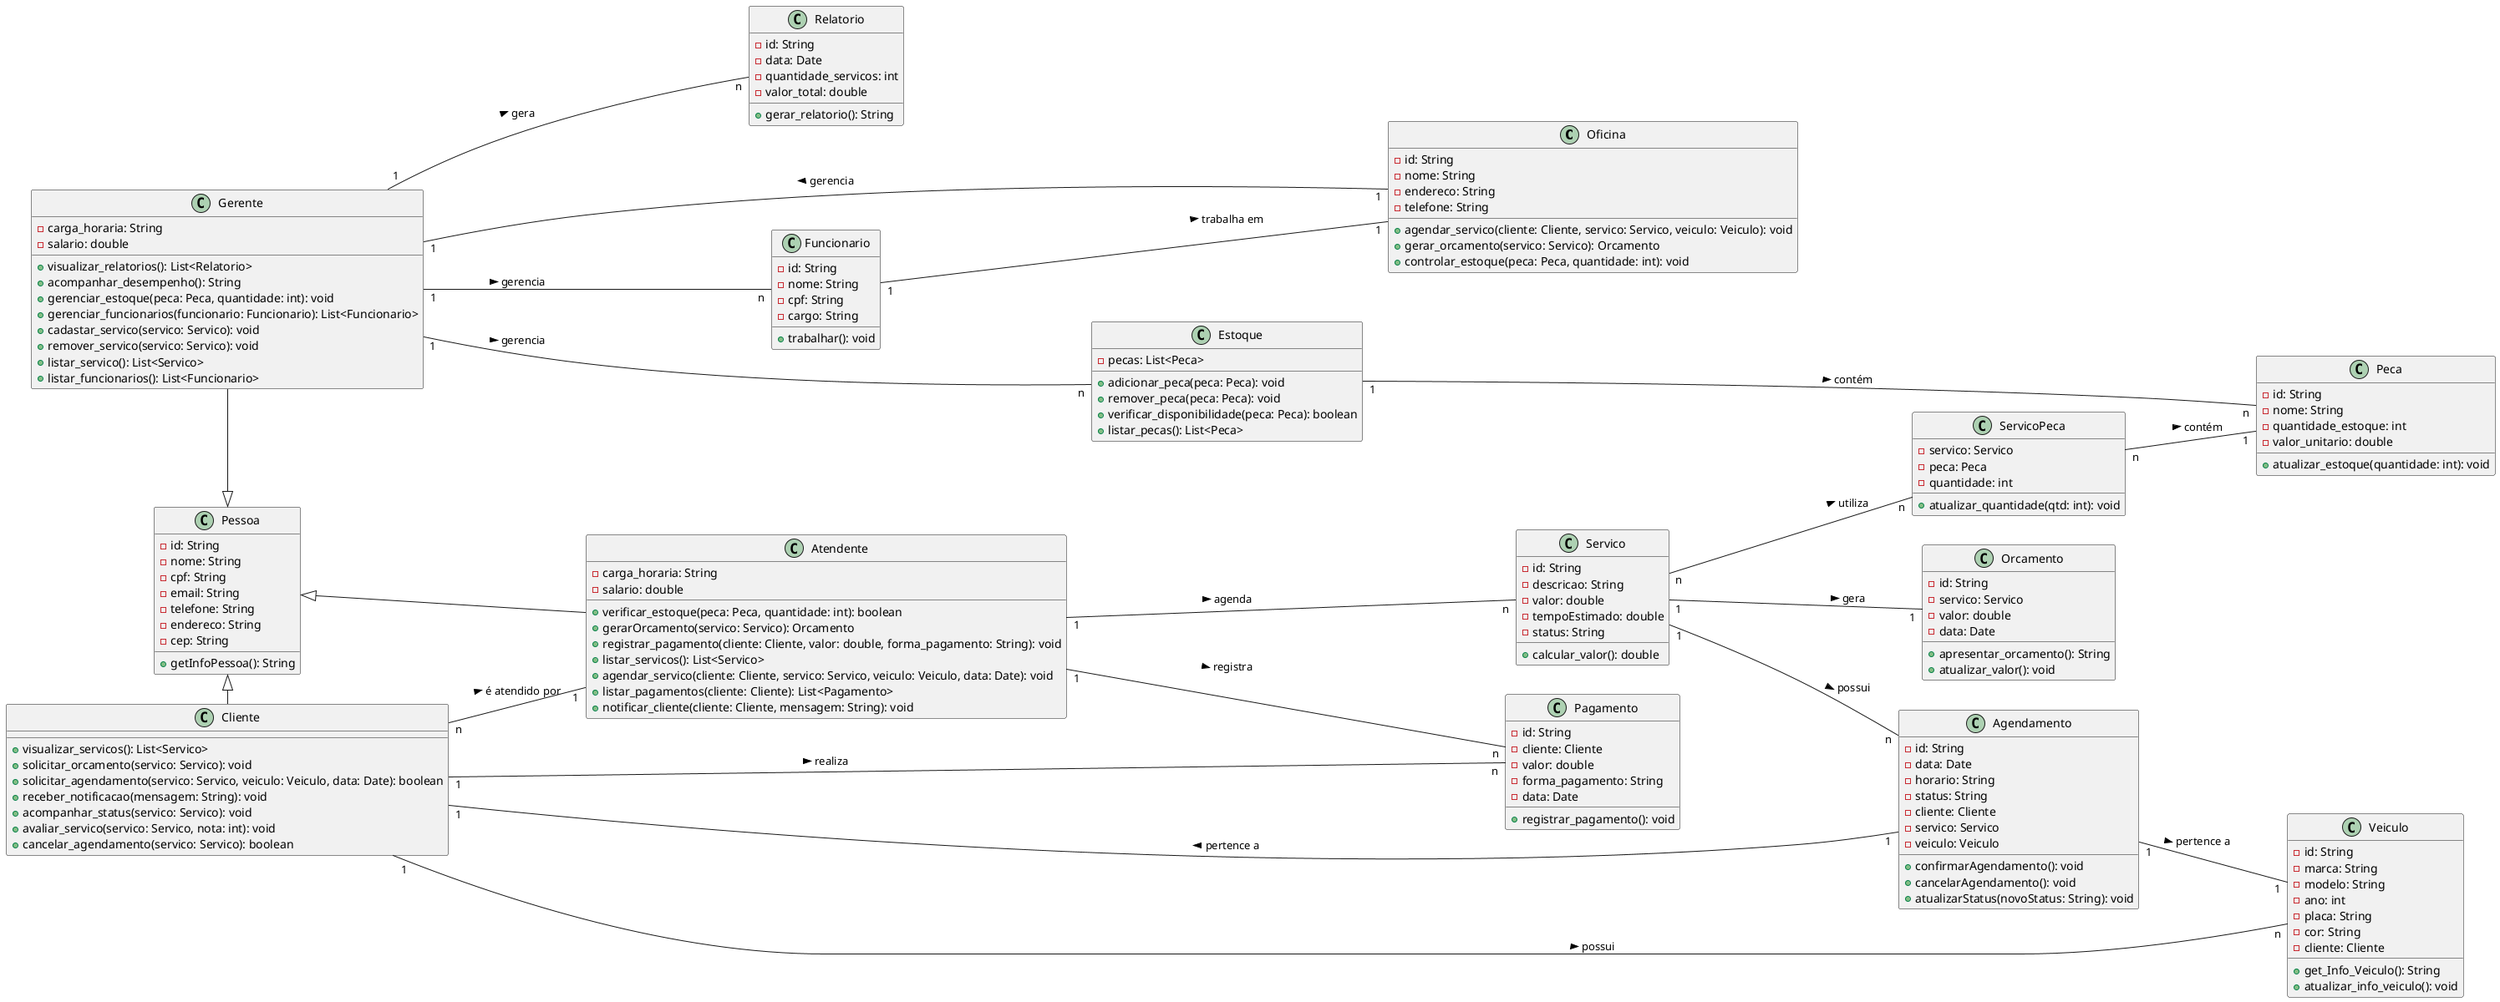 @startuml "Diagrama de Classe"
left to right direction

class Oficina {
  -id: String
  -nome: String
  -endereco: String
  -telefone: String
  +agendar_servico(cliente: Cliente, servico: Servico, veiculo: Veiculo): void
  +gerar_orcamento(servico: Servico): Orcamento
  +controlar_estoque(peca: Peca, quantidade: int): void
}

class Pessoa {
  -id: String
  -nome: String
  -cpf: String
  -email: String
  -telefone: String
  -endereco: String
  -cep: String
  +getInfoPessoa(): String
}

class Cliente {
  +visualizar_servicos(): List<Servico>
  +solicitar_orcamento(servico: Servico): void
  +solicitar_agendamento(servico: Servico, veiculo: Veiculo, data: Date): boolean 
  +receber_notificacao(mensagem: String): void
  +acompanhar_status(servico: Servico): void
  +avaliar_servico(servico: Servico, nota: int): void
  +cancelar_agendamento(servico: Servico): boolean
}

class Atendente {
  -carga_horaria: String
  -salario: double
  +verificar_estoque(peca: Peca, quantidade: int): boolean
  +gerarOrcamento(servico: Servico): Orcamento
  +registrar_pagamento(cliente: Cliente, valor: double, forma_pagamento: String): void
  +listar_servicos(): List<Servico>
  +agendar_servico(cliente: Cliente, servico: Servico, veiculo: Veiculo, data: Date): void
  +listar_pagamentos(cliente: Cliente): List<Pagamento>
  +notificar_cliente(cliente: Cliente, mensagem: String): void
}

class Gerente {
  -carga_horaria: String
  -salario: double
  +visualizar_relatorios(): List<Relatorio>
  +acompanhar_desempenho(): String
  +gerenciar_estoque(peca: Peca, quantidade: int): void
  +gerenciar_funcionarios(funcionario: Funcionario): List<Funcionario>
  +cadastar_servico(servico: Servico): void
  +remover_servico(servico: Servico): void
  +listar_servico(): List<Servico>
  +listar_funcionarios(): List<Funcionario>
}

class Funcionario {
  -id: String
  -nome: String
  -cpf: String
  -cargo: String
  +trabalhar(): void
}

Pessoa <|-right- Cliente
Pessoa <|-up- Atendente
Pessoa <|-left- Gerente

Cliente "n" -- "1" Atendente: é atendido por >

class Veiculo {
  -id: String
  -marca: String
  -modelo: String
  -ano: int
  -placa: String
  -cor: String
  -cliente: Cliente
  +get_Info_Veiculo(): String
  +atualizar_info_veiculo(): void
}

class Servico {
  -id: String
  -descricao: String
  -valor: double
  -tempoEstimado: double
  -status: String
  +calcular_valor(): double
}

class Orcamento {
  -id: String
  -servico: Servico
  -valor: double
  -data: Date
  +apresentar_orcamento(): String
  +atualizar_valor(): void
}

class Peca {
  -id: String
  -nome: String
  -quantidade_estoque: int
  -valor_unitario: double
  +atualizar_estoque(quantidade: int): void
}

class ServicoPeca {
  -servico: Servico
  -peca: Peca
  -quantidade: int
  +atualizar_quantidade(qtd: int): void
}

class Estoque {
  -pecas: List<Peca>
  +adicionar_peca(peca: Peca): void
  +remover_peca(peca: Peca): void
  +verificar_disponibilidade(peca: Peca): boolean
  +listar_pecas(): List<Peca>
}

class Pagamento {
  -id: String
  -cliente: Cliente
  -valor: double
  -forma_pagamento: String
  -data: Date
  +registrar_pagamento(): void
}

class Relatorio {
  -id: String
  -data: Date
  -quantidade_servicos: int
  -valor_total: double
  +gerar_relatorio(): String
}

class Agendamento {
  -id: String
  -data: Date
  -horario: String
  -status: String
  -cliente: Cliente
  -servico: Servico
  -veiculo: Veiculo
  +confirmarAgendamento(): void
  +cancelarAgendamento(): void
  +atualizarStatus(novoStatus: String): void
}

Oficina "1" -- "1" Gerente: gerencia >
Cliente "1" -- "n" Pagamento: realiza >
Cliente "1" -- "n" Veiculo: possui >
Servico "n" -- "n" ServicoPeca: utiliza >
ServicoPeca "n" -- "1" Peca: contém >
Servico "1" -- "1" Orcamento: gera >
Servico "1" -- "n" Agendamento: possui >
Agendamento "1" -- "1" Cliente: pertence a >
Agendamento "1" -- "1" Veiculo: pertence a >
Atendente "1" -- "n" Servico: agenda >
Atendente "1" -- "n" Pagamento: registra >
Gerente "1" -- "n" Relatorio: gera >
Gerente "1" -- "n" Estoque: gerencia >
Estoque "1" -- "n" Peca: contém >
Gerente "1" -- "n" Funcionario: gerencia >
Funcionario "1" -- "1" Oficina: trabalha em >

@enduml